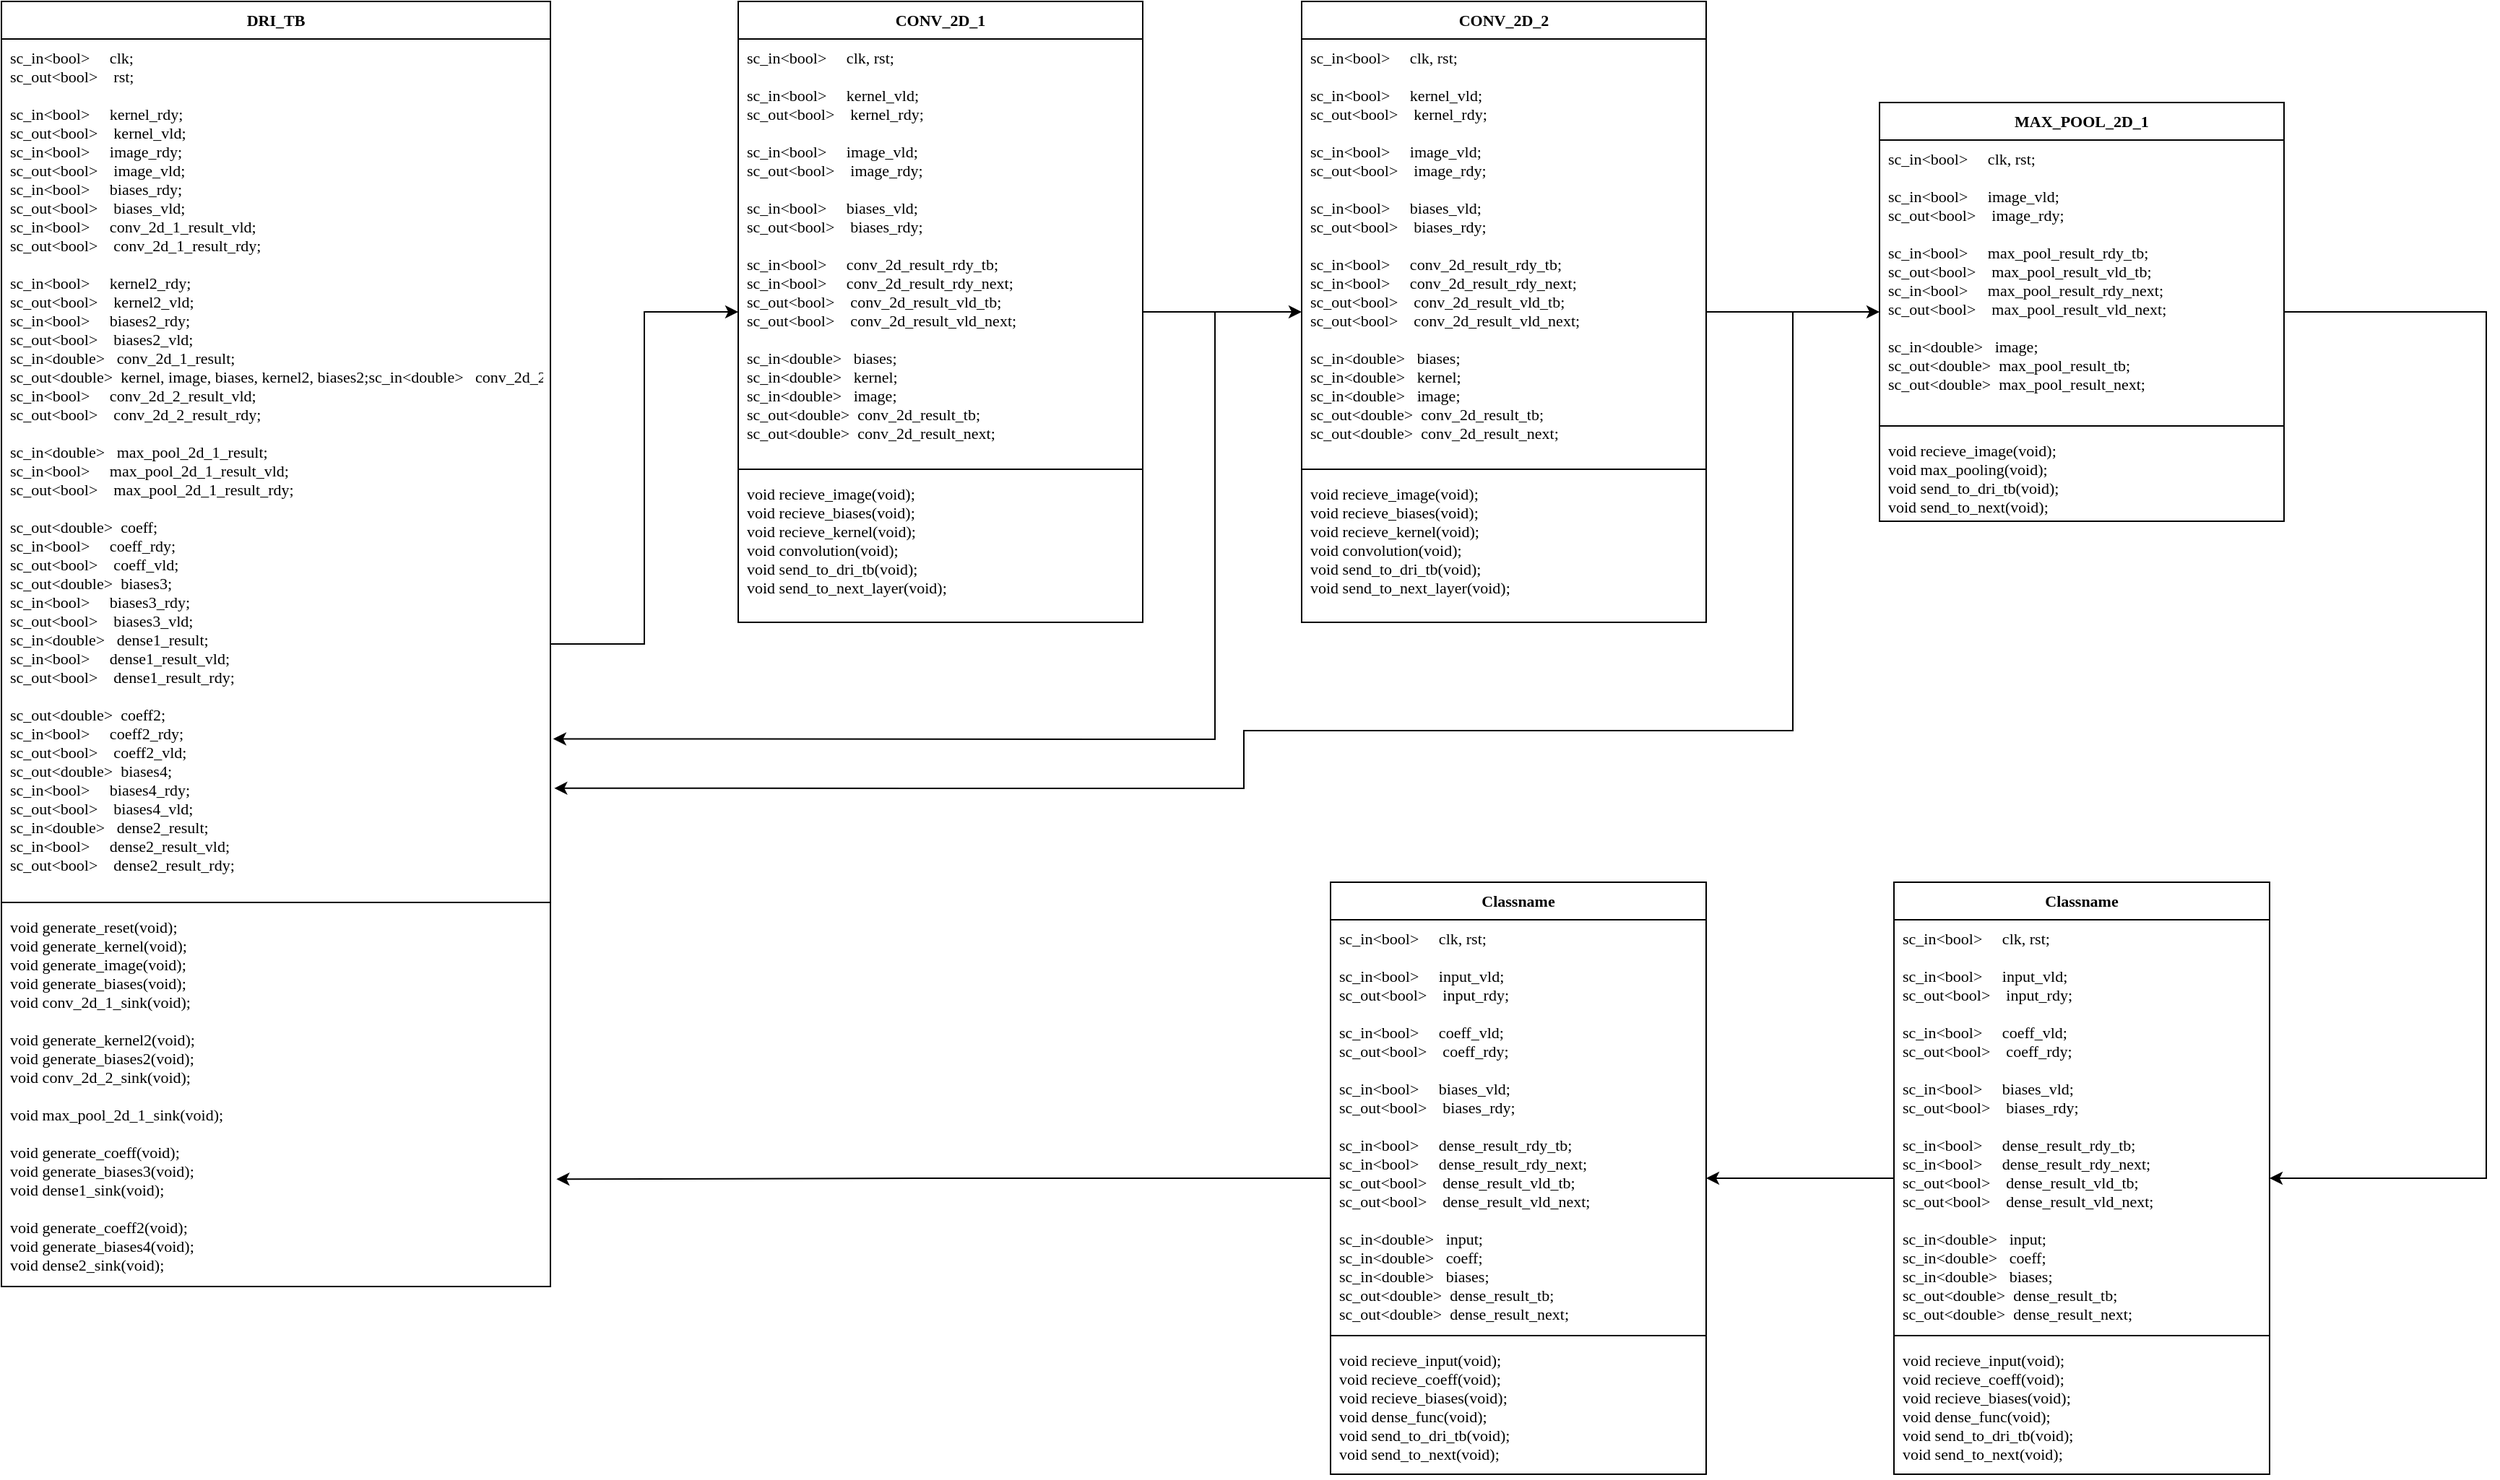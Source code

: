 <mxfile version="16.4.5" type="github">
  <diagram id="C5RBs43oDa-KdzZeNtuy" name="Page-1">
    <mxGraphModel dx="792" dy="470" grid="1" gridSize="10" guides="1" tooltips="1" connect="1" arrows="1" fold="1" page="1" pageScale="1" pageWidth="3300" pageHeight="4681" math="0" shadow="0">
      <root>
        <mxCell id="WIyWlLk6GJQsqaUBKTNV-0" />
        <mxCell id="WIyWlLk6GJQsqaUBKTNV-1" parent="WIyWlLk6GJQsqaUBKTNV-0" />
        <mxCell id="qpzXQsrJ1b2mNR7FGRAY-25" style="edgeStyle=orthogonalEdgeStyle;rounded=0;orthogonalLoop=1;jettySize=auto;html=1;fontFamily=Lucida Console;fontSize=11;" edge="1" parent="WIyWlLk6GJQsqaUBKTNV-1" source="qpzXQsrJ1b2mNR7FGRAY-7" target="qpzXQsrJ1b2mNR7FGRAY-15">
          <mxGeometry relative="1" as="geometry">
            <Array as="points">
              <mxPoint x="1510" y="235" />
              <mxPoint x="1510" y="235" />
            </Array>
          </mxGeometry>
        </mxCell>
        <mxCell id="qpzXQsrJ1b2mNR7FGRAY-7" value="CONV_2D_1" style="swimlane;fontStyle=1;align=center;verticalAlign=top;childLayout=stackLayout;horizontal=1;startSize=26;horizontalStack=0;resizeParent=1;resizeParentMax=0;resizeLast=0;collapsible=1;marginBottom=0;fontFamily=Lucida Console;fontSize=11;" vertex="1" parent="WIyWlLk6GJQsqaUBKTNV-1">
          <mxGeometry x="1170" y="20" width="280" height="430" as="geometry">
            <mxRectangle x="1170" y="240" width="90" height="26" as="alternateBounds" />
          </mxGeometry>
        </mxCell>
        <mxCell id="qpzXQsrJ1b2mNR7FGRAY-8" value="sc_in&lt;bool&gt;     clk, rst;&#xa;&#xa;sc_in&lt;bool&gt;     kernel_vld;&#xa;sc_out&lt;bool&gt;    kernel_rdy;&#xa;&#xa;sc_in&lt;bool&gt;     image_vld;&#xa;sc_out&lt;bool&gt;    image_rdy;&#xa;&#xa;sc_in&lt;bool&gt;     biases_vld;&#xa;sc_out&lt;bool&gt;    biases_rdy;&#xa;&#xa;sc_in&lt;bool&gt;     conv_2d_result_rdy_tb;&#xa;sc_in&lt;bool&gt;     conv_2d_result_rdy_next;&#xa;sc_out&lt;bool&gt;    conv_2d_result_vld_tb;&#xa;sc_out&lt;bool&gt;    conv_2d_result_vld_next;&#xa;&#xa;sc_in&lt;double&gt;   biases;&#xa;sc_in&lt;double&gt;   kernel;&#xa;sc_in&lt;double&gt;   image;&#xa;sc_out&lt;double&gt;  conv_2d_result_tb;&#xa;sc_out&lt;double&gt;  conv_2d_result_next;&#xa;" style="text;strokeColor=none;fillColor=none;align=left;verticalAlign=top;spacingLeft=4;spacingRight=4;overflow=hidden;rotatable=0;points=[[0,0.5],[1,0.5]];portConstraint=eastwest;fontFamily=Lucida Console;fontSize=11;" vertex="1" parent="qpzXQsrJ1b2mNR7FGRAY-7">
          <mxGeometry y="26" width="280" height="294" as="geometry" />
        </mxCell>
        <mxCell id="qpzXQsrJ1b2mNR7FGRAY-9" value="" style="line;strokeWidth=1;fillColor=none;align=left;verticalAlign=middle;spacingTop=-1;spacingLeft=3;spacingRight=3;rotatable=0;labelPosition=right;points=[];portConstraint=eastwest;fontFamily=Lucida Console;fontSize=11;" vertex="1" parent="qpzXQsrJ1b2mNR7FGRAY-7">
          <mxGeometry y="320" width="280" height="8" as="geometry" />
        </mxCell>
        <mxCell id="qpzXQsrJ1b2mNR7FGRAY-10" value="void recieve_image(void);&#xa;void recieve_biases(void);&#xa;void recieve_kernel(void);&#xa;void convolution(void);&#xa;void send_to_dri_tb(void);&#xa;void send_to_next_layer(void);&#xa;" style="text;strokeColor=none;fillColor=none;align=left;verticalAlign=top;spacingLeft=4;spacingRight=4;overflow=hidden;rotatable=0;points=[[0,0.5],[1,0.5]];portConstraint=eastwest;fontFamily=Lucida Console;fontSize=11;" vertex="1" parent="qpzXQsrJ1b2mNR7FGRAY-7">
          <mxGeometry y="328" width="280" height="102" as="geometry" />
        </mxCell>
        <mxCell id="qpzXQsrJ1b2mNR7FGRAY-24" style="edgeStyle=orthogonalEdgeStyle;rounded=0;orthogonalLoop=1;jettySize=auto;html=1;fontFamily=Lucida Console;fontSize=11;" edge="1" parent="WIyWlLk6GJQsqaUBKTNV-1" source="qpzXQsrJ1b2mNR7FGRAY-11" target="qpzXQsrJ1b2mNR7FGRAY-7">
          <mxGeometry relative="1" as="geometry" />
        </mxCell>
        <mxCell id="qpzXQsrJ1b2mNR7FGRAY-11" value="DRI_TB" style="swimlane;fontStyle=1;align=center;verticalAlign=top;childLayout=stackLayout;horizontal=1;startSize=26;horizontalStack=0;resizeParent=1;resizeParentMax=0;resizeLast=0;collapsible=1;marginBottom=0;fontFamily=Lucida Console;fontSize=11;" vertex="1" parent="WIyWlLk6GJQsqaUBKTNV-1">
          <mxGeometry x="660" y="20" width="380" height="890" as="geometry" />
        </mxCell>
        <mxCell id="qpzXQsrJ1b2mNR7FGRAY-12" value="sc_in&lt;bool&gt;     clk;&#xa;sc_out&lt;bool&gt;    rst;&#xa;    &#xa;sc_in&lt;bool&gt;     kernel_rdy;&#xa;sc_out&lt;bool&gt;    kernel_vld;&#xa;sc_in&lt;bool&gt;     image_rdy;&#xa;sc_out&lt;bool&gt;    image_vld;&#xa;sc_in&lt;bool&gt;     biases_rdy;&#xa;sc_out&lt;bool&gt;    biases_vld;&#xa;sc_in&lt;bool&gt;     conv_2d_1_result_vld;&#xa;sc_out&lt;bool&gt;    conv_2d_1_result_rdy;&#xa;&#xa;sc_in&lt;bool&gt;     kernel2_rdy;&#xa;sc_out&lt;bool&gt;    kernel2_vld;&#xa;sc_in&lt;bool&gt;     biases2_rdy;&#xa;sc_out&lt;bool&gt;    biases2_vld;&#xa;sc_in&lt;double&gt;   conv_2d_1_result;&#xa;sc_out&lt;double&gt;  kernel, image, biases, kernel2, biases2;sc_in&lt;double&gt;   conv_2d_2_result;&#xa;sc_in&lt;bool&gt;     conv_2d_2_result_vld;&#xa;sc_out&lt;bool&gt;    conv_2d_2_result_rdy;&#xa;    &#xa;sc_in&lt;double&gt;   max_pool_2d_1_result;&#xa;sc_in&lt;bool&gt;     max_pool_2d_1_result_vld;&#xa;sc_out&lt;bool&gt;    max_pool_2d_1_result_rdy;&#xa;&#xa;sc_out&lt;double&gt;  coeff;&#xa;sc_in&lt;bool&gt;     coeff_rdy;&#xa;sc_out&lt;bool&gt;    coeff_vld;&#xa;sc_out&lt;double&gt;  biases3;&#xa;sc_in&lt;bool&gt;     biases3_rdy;&#xa;sc_out&lt;bool&gt;    biases3_vld;&#xa;sc_in&lt;double&gt;   dense1_result;&#xa;sc_in&lt;bool&gt;     dense1_result_vld;&#xa;sc_out&lt;bool&gt;    dense1_result_rdy;&#xa;&#xa;sc_out&lt;double&gt;  coeff2;&#xa;sc_in&lt;bool&gt;     coeff2_rdy;&#xa;sc_out&lt;bool&gt;    coeff2_vld;&#xa;sc_out&lt;double&gt;  biases4;&#xa;sc_in&lt;bool&gt;     biases4_rdy;&#xa;sc_out&lt;bool&gt;    biases4_vld;&#xa;sc_in&lt;double&gt;   dense2_result;&#xa;sc_in&lt;bool&gt;     dense2_result_vld;&#xa;sc_out&lt;bool&gt;    dense2_result_rdy;" style="text;strokeColor=none;fillColor=none;align=left;verticalAlign=top;spacingLeft=4;spacingRight=4;overflow=hidden;rotatable=0;points=[[0,0.5],[1,0.5]];portConstraint=eastwest;fontFamily=Lucida Console;fontSize=11;" vertex="1" parent="qpzXQsrJ1b2mNR7FGRAY-11">
          <mxGeometry y="26" width="380" height="594" as="geometry" />
        </mxCell>
        <mxCell id="qpzXQsrJ1b2mNR7FGRAY-13" value="" style="line;strokeWidth=1;fillColor=none;align=left;verticalAlign=middle;spacingTop=-1;spacingLeft=3;spacingRight=3;rotatable=0;labelPosition=right;points=[];portConstraint=eastwest;fontFamily=Lucida Console;fontSize=11;" vertex="1" parent="qpzXQsrJ1b2mNR7FGRAY-11">
          <mxGeometry y="620" width="380" height="8" as="geometry" />
        </mxCell>
        <mxCell id="qpzXQsrJ1b2mNR7FGRAY-14" value="void generate_reset(void);&#xa;void generate_kernel(void);&#xa;void generate_image(void);&#xa;void generate_biases(void);&#xa;void conv_2d_1_sink(void);&#xa;&#xa;void generate_kernel2(void);&#xa;void generate_biases2(void);&#xa;void conv_2d_2_sink(void);&#xa;&#xa;void max_pool_2d_1_sink(void);&#xa;&#xa;void generate_coeff(void);&#xa;void generate_biases3(void);&#xa;void dense1_sink(void);&#xa;&#xa;void generate_coeff2(void);&#xa;void generate_biases4(void);&#xa;void dense2_sink(void);" style="text;strokeColor=none;fillColor=none;align=left;verticalAlign=top;spacingLeft=4;spacingRight=4;overflow=hidden;rotatable=0;points=[[0,0.5],[1,0.5]];portConstraint=eastwest;fontFamily=Lucida Console;fontSize=11;" vertex="1" parent="qpzXQsrJ1b2mNR7FGRAY-11">
          <mxGeometry y="628" width="380" height="262" as="geometry" />
        </mxCell>
        <mxCell id="qpzXQsrJ1b2mNR7FGRAY-33" style="edgeStyle=orthogonalEdgeStyle;rounded=0;orthogonalLoop=1;jettySize=auto;html=1;fontFamily=Lucida Console;fontSize=11;" edge="1" parent="WIyWlLk6GJQsqaUBKTNV-1" source="qpzXQsrJ1b2mNR7FGRAY-15" target="qpzXQsrJ1b2mNR7FGRAY-28">
          <mxGeometry relative="1" as="geometry" />
        </mxCell>
        <mxCell id="qpzXQsrJ1b2mNR7FGRAY-15" value="CONV_2D_2" style="swimlane;fontStyle=1;align=center;verticalAlign=top;childLayout=stackLayout;horizontal=1;startSize=26;horizontalStack=0;resizeParent=1;resizeParentMax=0;resizeLast=0;collapsible=1;marginBottom=0;fontFamily=Lucida Console;fontSize=11;" vertex="1" parent="WIyWlLk6GJQsqaUBKTNV-1">
          <mxGeometry x="1560" y="20" width="280" height="430" as="geometry">
            <mxRectangle x="1170" y="240" width="90" height="26" as="alternateBounds" />
          </mxGeometry>
        </mxCell>
        <mxCell id="qpzXQsrJ1b2mNR7FGRAY-16" value="sc_in&lt;bool&gt;     clk, rst;&#xa;&#xa;sc_in&lt;bool&gt;     kernel_vld;&#xa;sc_out&lt;bool&gt;    kernel_rdy;&#xa;&#xa;sc_in&lt;bool&gt;     image_vld;&#xa;sc_out&lt;bool&gt;    image_rdy;&#xa;&#xa;sc_in&lt;bool&gt;     biases_vld;&#xa;sc_out&lt;bool&gt;    biases_rdy;&#xa;&#xa;sc_in&lt;bool&gt;     conv_2d_result_rdy_tb;&#xa;sc_in&lt;bool&gt;     conv_2d_result_rdy_next;&#xa;sc_out&lt;bool&gt;    conv_2d_result_vld_tb;&#xa;sc_out&lt;bool&gt;    conv_2d_result_vld_next;&#xa;&#xa;sc_in&lt;double&gt;   biases;&#xa;sc_in&lt;double&gt;   kernel;&#xa;sc_in&lt;double&gt;   image;&#xa;sc_out&lt;double&gt;  conv_2d_result_tb;&#xa;sc_out&lt;double&gt;  conv_2d_result_next;&#xa;" style="text;strokeColor=none;fillColor=none;align=left;verticalAlign=top;spacingLeft=4;spacingRight=4;overflow=hidden;rotatable=0;points=[[0,0.5],[1,0.5]];portConstraint=eastwest;fontFamily=Lucida Console;fontSize=11;" vertex="1" parent="qpzXQsrJ1b2mNR7FGRAY-15">
          <mxGeometry y="26" width="280" height="294" as="geometry" />
        </mxCell>
        <mxCell id="qpzXQsrJ1b2mNR7FGRAY-17" value="" style="line;strokeWidth=1;fillColor=none;align=left;verticalAlign=middle;spacingTop=-1;spacingLeft=3;spacingRight=3;rotatable=0;labelPosition=right;points=[];portConstraint=eastwest;fontFamily=Lucida Console;fontSize=11;" vertex="1" parent="qpzXQsrJ1b2mNR7FGRAY-15">
          <mxGeometry y="320" width="280" height="8" as="geometry" />
        </mxCell>
        <mxCell id="qpzXQsrJ1b2mNR7FGRAY-18" value="void recieve_image(void);&#xa;void recieve_biases(void);&#xa;void recieve_kernel(void);&#xa;void convolution(void);&#xa;void send_to_dri_tb(void);&#xa;void send_to_next_layer(void);&#xa;" style="text;strokeColor=none;fillColor=none;align=left;verticalAlign=top;spacingLeft=4;spacingRight=4;overflow=hidden;rotatable=0;points=[[0,0.5],[1,0.5]];portConstraint=eastwest;fontFamily=Lucida Console;fontSize=11;" vertex="1" parent="qpzXQsrJ1b2mNR7FGRAY-15">
          <mxGeometry y="328" width="280" height="102" as="geometry" />
        </mxCell>
        <mxCell id="qpzXQsrJ1b2mNR7FGRAY-27" value="" style="endArrow=classic;html=1;rounded=0;fontFamily=Lucida Console;fontSize=11;entryX=1.005;entryY=0.816;entryDx=0;entryDy=0;entryPerimeter=0;" edge="1" parent="WIyWlLk6GJQsqaUBKTNV-1" target="qpzXQsrJ1b2mNR7FGRAY-12">
          <mxGeometry width="50" height="50" relative="1" as="geometry">
            <mxPoint x="1500" y="235" as="sourcePoint" />
            <mxPoint x="1500" y="600" as="targetPoint" />
            <Array as="points">
              <mxPoint x="1500" y="531" />
            </Array>
          </mxGeometry>
        </mxCell>
        <mxCell id="qpzXQsrJ1b2mNR7FGRAY-38" style="edgeStyle=orthogonalEdgeStyle;rounded=0;orthogonalLoop=1;jettySize=auto;html=1;fontFamily=Lucida Console;fontSize=11;" edge="1" parent="WIyWlLk6GJQsqaUBKTNV-1" source="qpzXQsrJ1b2mNR7FGRAY-28" target="qpzXQsrJ1b2mNR7FGRAY-34">
          <mxGeometry relative="1" as="geometry">
            <mxPoint x="2370" y="740" as="targetPoint" />
            <Array as="points">
              <mxPoint x="2380" y="235" />
              <mxPoint x="2380" y="835" />
            </Array>
          </mxGeometry>
        </mxCell>
        <mxCell id="qpzXQsrJ1b2mNR7FGRAY-28" value="MAX_POOL_2D_1" style="swimlane;fontStyle=1;align=center;verticalAlign=top;childLayout=stackLayout;horizontal=1;startSize=26;horizontalStack=0;resizeParent=1;resizeParentMax=0;resizeLast=0;collapsible=1;marginBottom=0;fontFamily=Lucida Console;fontSize=11;" vertex="1" parent="WIyWlLk6GJQsqaUBKTNV-1">
          <mxGeometry x="1960" y="90" width="280" height="290" as="geometry" />
        </mxCell>
        <mxCell id="qpzXQsrJ1b2mNR7FGRAY-29" value="sc_in&lt;bool&gt;     clk, rst;&#xa;&#xa;sc_in&lt;bool&gt;     image_vld;&#xa;sc_out&lt;bool&gt;    image_rdy;&#xa;&#xa;sc_in&lt;bool&gt;     max_pool_result_rdy_tb;&#xa;sc_out&lt;bool&gt;    max_pool_result_vld_tb;&#xa;sc_in&lt;bool&gt;     max_pool_result_rdy_next;&#xa;sc_out&lt;bool&gt;    max_pool_result_vld_next;&#xa;&#xa;sc_in&lt;double&gt;   image;&#xa;sc_out&lt;double&gt;  max_pool_result_tb;&#xa;sc_out&lt;double&gt;  max_pool_result_next;&#xa;" style="text;strokeColor=none;fillColor=none;align=left;verticalAlign=top;spacingLeft=4;spacingRight=4;overflow=hidden;rotatable=0;points=[[0,0.5],[1,0.5]];portConstraint=eastwest;fontFamily=Lucida Console;fontSize=11;" vertex="1" parent="qpzXQsrJ1b2mNR7FGRAY-28">
          <mxGeometry y="26" width="280" height="194" as="geometry" />
        </mxCell>
        <mxCell id="qpzXQsrJ1b2mNR7FGRAY-30" value="" style="line;strokeWidth=1;fillColor=none;align=left;verticalAlign=middle;spacingTop=-1;spacingLeft=3;spacingRight=3;rotatable=0;labelPosition=right;points=[];portConstraint=eastwest;fontFamily=Lucida Console;fontSize=11;" vertex="1" parent="qpzXQsrJ1b2mNR7FGRAY-28">
          <mxGeometry y="220" width="280" height="8" as="geometry" />
        </mxCell>
        <mxCell id="qpzXQsrJ1b2mNR7FGRAY-31" value="void recieve_image(void);&#xa;void max_pooling(void);&#xa;void send_to_dri_tb(void);&#xa;void send_to_next(void);&#xa;" style="text;strokeColor=none;fillColor=none;align=left;verticalAlign=top;spacingLeft=4;spacingRight=4;overflow=hidden;rotatable=0;points=[[0,0.5],[1,0.5]];portConstraint=eastwest;fontFamily=Lucida Console;fontSize=11;" vertex="1" parent="qpzXQsrJ1b2mNR7FGRAY-28">
          <mxGeometry y="228" width="280" height="62" as="geometry" />
        </mxCell>
        <mxCell id="qpzXQsrJ1b2mNR7FGRAY-43" style="edgeStyle=orthogonalEdgeStyle;rounded=0;orthogonalLoop=1;jettySize=auto;html=1;fontFamily=Lucida Console;fontSize=11;" edge="1" parent="WIyWlLk6GJQsqaUBKTNV-1" source="qpzXQsrJ1b2mNR7FGRAY-34" target="qpzXQsrJ1b2mNR7FGRAY-39">
          <mxGeometry relative="1" as="geometry" />
        </mxCell>
        <mxCell id="qpzXQsrJ1b2mNR7FGRAY-34" value="Classname" style="swimlane;fontStyle=1;align=center;verticalAlign=top;childLayout=stackLayout;horizontal=1;startSize=26;horizontalStack=0;resizeParent=1;resizeParentMax=0;resizeLast=0;collapsible=1;marginBottom=0;fontFamily=Lucida Console;fontSize=11;" vertex="1" parent="WIyWlLk6GJQsqaUBKTNV-1">
          <mxGeometry x="1970" y="630" width="260" height="410" as="geometry" />
        </mxCell>
        <mxCell id="qpzXQsrJ1b2mNR7FGRAY-35" value="sc_in&lt;bool&gt;     clk, rst;&#xa;&#xa;sc_in&lt;bool&gt;     input_vld;&#xa;sc_out&lt;bool&gt;    input_rdy;&#xa;&#xa;sc_in&lt;bool&gt;     coeff_vld;&#xa;sc_out&lt;bool&gt;    coeff_rdy;&#xa;&#xa;sc_in&lt;bool&gt;     biases_vld;&#xa;sc_out&lt;bool&gt;    biases_rdy;&#xa;&#xa;sc_in&lt;bool&gt;     dense_result_rdy_tb;&#xa;sc_in&lt;bool&gt;     dense_result_rdy_next;&#xa;sc_out&lt;bool&gt;    dense_result_vld_tb;&#xa;sc_out&lt;bool&gt;    dense_result_vld_next;&#xa;&#xa;sc_in&lt;double&gt;   input;&#xa;sc_in&lt;double&gt;   coeff;&#xa;sc_in&lt;double&gt;   biases;&#xa;sc_out&lt;double&gt;  dense_result_tb;&#xa;sc_out&lt;double&gt;  dense_result_next;&#xa;" style="text;strokeColor=none;fillColor=none;align=left;verticalAlign=top;spacingLeft=4;spacingRight=4;overflow=hidden;rotatable=0;points=[[0,0.5],[1,0.5]];portConstraint=eastwest;fontFamily=Lucida Console;fontSize=11;" vertex="1" parent="qpzXQsrJ1b2mNR7FGRAY-34">
          <mxGeometry y="26" width="260" height="284" as="geometry" />
        </mxCell>
        <mxCell id="qpzXQsrJ1b2mNR7FGRAY-36" value="" style="line;strokeWidth=1;fillColor=none;align=left;verticalAlign=middle;spacingTop=-1;spacingLeft=3;spacingRight=3;rotatable=0;labelPosition=right;points=[];portConstraint=eastwest;fontFamily=Lucida Console;fontSize=11;" vertex="1" parent="qpzXQsrJ1b2mNR7FGRAY-34">
          <mxGeometry y="310" width="260" height="8" as="geometry" />
        </mxCell>
        <mxCell id="qpzXQsrJ1b2mNR7FGRAY-37" value="void recieve_input(void);&#xa;void recieve_coeff(void);&#xa;void recieve_biases(void);&#xa;void dense_func(void);&#xa;void send_to_dri_tb(void);&#xa;void send_to_next(void);&#xa;" style="text;strokeColor=none;fillColor=none;align=left;verticalAlign=top;spacingLeft=4;spacingRight=4;overflow=hidden;rotatable=0;points=[[0,0.5],[1,0.5]];portConstraint=eastwest;fontFamily=Lucida Console;fontSize=11;" vertex="1" parent="qpzXQsrJ1b2mNR7FGRAY-34">
          <mxGeometry y="318" width="260" height="92" as="geometry" />
        </mxCell>
        <mxCell id="qpzXQsrJ1b2mNR7FGRAY-44" style="edgeStyle=orthogonalEdgeStyle;rounded=0;orthogonalLoop=1;jettySize=auto;html=1;fontFamily=Lucida Console;fontSize=11;entryX=1.011;entryY=0.716;entryDx=0;entryDy=0;entryPerimeter=0;" edge="1" parent="WIyWlLk6GJQsqaUBKTNV-1" source="qpzXQsrJ1b2mNR7FGRAY-39" target="qpzXQsrJ1b2mNR7FGRAY-14">
          <mxGeometry relative="1" as="geometry">
            <mxPoint x="1060" y="835" as="targetPoint" />
            <Array as="points" />
          </mxGeometry>
        </mxCell>
        <mxCell id="qpzXQsrJ1b2mNR7FGRAY-39" value="Classname" style="swimlane;fontStyle=1;align=center;verticalAlign=top;childLayout=stackLayout;horizontal=1;startSize=26;horizontalStack=0;resizeParent=1;resizeParentMax=0;resizeLast=0;collapsible=1;marginBottom=0;fontFamily=Lucida Console;fontSize=11;" vertex="1" parent="WIyWlLk6GJQsqaUBKTNV-1">
          <mxGeometry x="1580" y="630" width="260" height="410" as="geometry" />
        </mxCell>
        <mxCell id="qpzXQsrJ1b2mNR7FGRAY-40" value="sc_in&lt;bool&gt;     clk, rst;&#xa;&#xa;sc_in&lt;bool&gt;     input_vld;&#xa;sc_out&lt;bool&gt;    input_rdy;&#xa;&#xa;sc_in&lt;bool&gt;     coeff_vld;&#xa;sc_out&lt;bool&gt;    coeff_rdy;&#xa;&#xa;sc_in&lt;bool&gt;     biases_vld;&#xa;sc_out&lt;bool&gt;    biases_rdy;&#xa;&#xa;sc_in&lt;bool&gt;     dense_result_rdy_tb;&#xa;sc_in&lt;bool&gt;     dense_result_rdy_next;&#xa;sc_out&lt;bool&gt;    dense_result_vld_tb;&#xa;sc_out&lt;bool&gt;    dense_result_vld_next;&#xa;&#xa;sc_in&lt;double&gt;   input;&#xa;sc_in&lt;double&gt;   coeff;&#xa;sc_in&lt;double&gt;   biases;&#xa;sc_out&lt;double&gt;  dense_result_tb;&#xa;sc_out&lt;double&gt;  dense_result_next;&#xa;" style="text;strokeColor=none;fillColor=none;align=left;verticalAlign=top;spacingLeft=4;spacingRight=4;overflow=hidden;rotatable=0;points=[[0,0.5],[1,0.5]];portConstraint=eastwest;fontFamily=Lucida Console;fontSize=11;" vertex="1" parent="qpzXQsrJ1b2mNR7FGRAY-39">
          <mxGeometry y="26" width="260" height="284" as="geometry" />
        </mxCell>
        <mxCell id="qpzXQsrJ1b2mNR7FGRAY-41" value="" style="line;strokeWidth=1;fillColor=none;align=left;verticalAlign=middle;spacingTop=-1;spacingLeft=3;spacingRight=3;rotatable=0;labelPosition=right;points=[];portConstraint=eastwest;fontFamily=Lucida Console;fontSize=11;" vertex="1" parent="qpzXQsrJ1b2mNR7FGRAY-39">
          <mxGeometry y="310" width="260" height="8" as="geometry" />
        </mxCell>
        <mxCell id="qpzXQsrJ1b2mNR7FGRAY-42" value="void recieve_input(void);&#xa;void recieve_coeff(void);&#xa;void recieve_biases(void);&#xa;void dense_func(void);&#xa;void send_to_dri_tb(void);&#xa;void send_to_next(void);&#xa;" style="text;strokeColor=none;fillColor=none;align=left;verticalAlign=top;spacingLeft=4;spacingRight=4;overflow=hidden;rotatable=0;points=[[0,0.5],[1,0.5]];portConstraint=eastwest;fontFamily=Lucida Console;fontSize=11;" vertex="1" parent="qpzXQsrJ1b2mNR7FGRAY-39">
          <mxGeometry y="318" width="260" height="92" as="geometry" />
        </mxCell>
        <mxCell id="qpzXQsrJ1b2mNR7FGRAY-45" value="" style="endArrow=classic;html=1;rounded=0;fontFamily=Lucida Console;fontSize=11;entryX=1.007;entryY=0.882;entryDx=0;entryDy=0;entryPerimeter=0;" edge="1" parent="WIyWlLk6GJQsqaUBKTNV-1">
          <mxGeometry width="50" height="50" relative="1" as="geometry">
            <mxPoint x="1900" y="235" as="sourcePoint" />
            <mxPoint x="1042.66" y="564.908" as="targetPoint" />
            <Array as="points">
              <mxPoint x="1900" y="525" />
              <mxPoint x="1520" y="525" />
              <mxPoint x="1520" y="545" />
              <mxPoint x="1520" y="565" />
            </Array>
          </mxGeometry>
        </mxCell>
      </root>
    </mxGraphModel>
  </diagram>
</mxfile>
